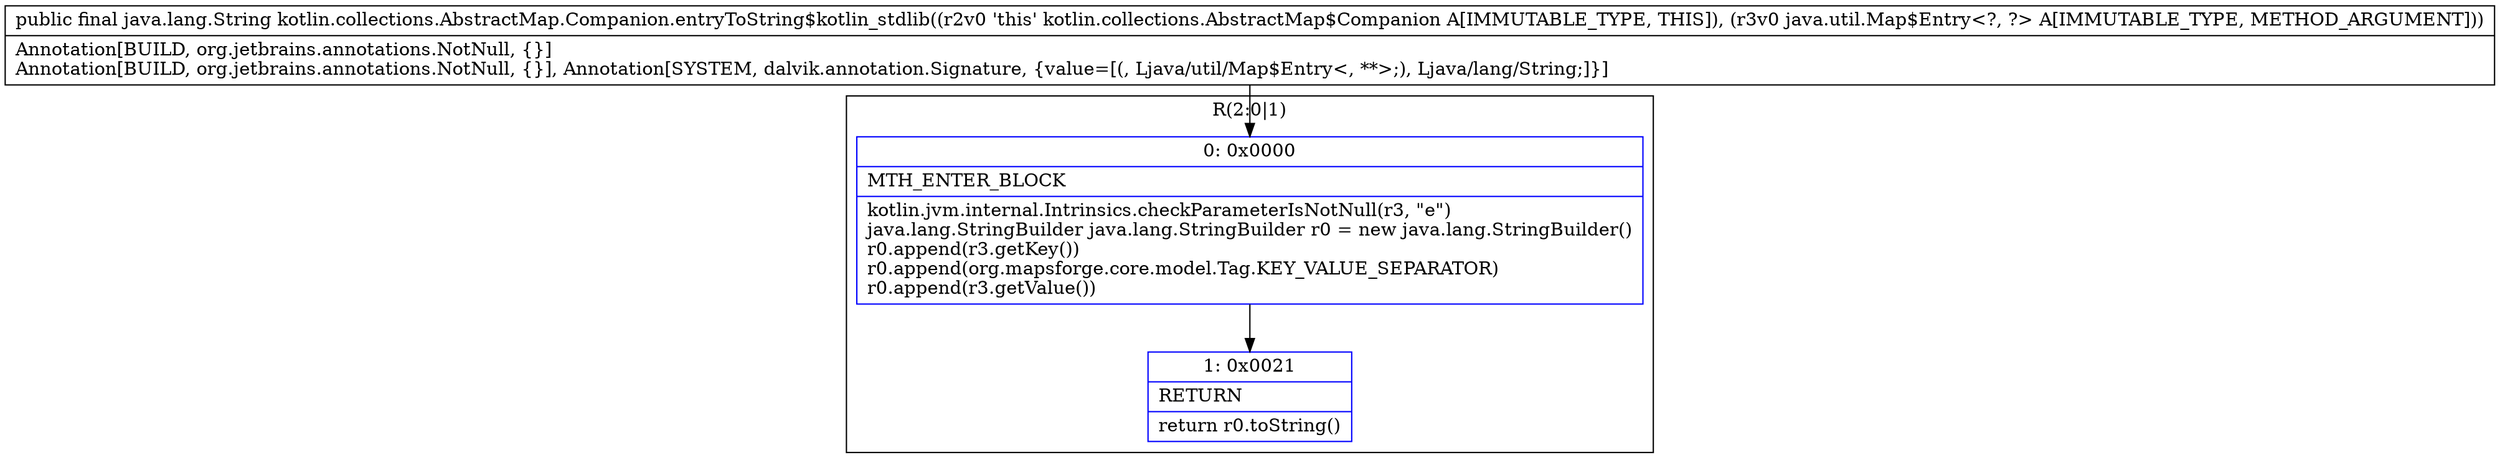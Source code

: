 digraph "CFG forkotlin.collections.AbstractMap.Companion.entryToString$kotlin_stdlib(Ljava\/util\/Map$Entry;)Ljava\/lang\/String;" {
subgraph cluster_Region_893420232 {
label = "R(2:0|1)";
node [shape=record,color=blue];
Node_0 [shape=record,label="{0\:\ 0x0000|MTH_ENTER_BLOCK\l|kotlin.jvm.internal.Intrinsics.checkParameterIsNotNull(r3, \"e\")\ljava.lang.StringBuilder java.lang.StringBuilder r0 = new java.lang.StringBuilder()\lr0.append(r3.getKey())\lr0.append(org.mapsforge.core.model.Tag.KEY_VALUE_SEPARATOR)\lr0.append(r3.getValue())\l}"];
Node_1 [shape=record,label="{1\:\ 0x0021|RETURN\l|return r0.toString()\l}"];
}
MethodNode[shape=record,label="{public final java.lang.String kotlin.collections.AbstractMap.Companion.entryToString$kotlin_stdlib((r2v0 'this' kotlin.collections.AbstractMap$Companion A[IMMUTABLE_TYPE, THIS]), (r3v0 java.util.Map$Entry\<?, ?\> A[IMMUTABLE_TYPE, METHOD_ARGUMENT]))  | Annotation[BUILD, org.jetbrains.annotations.NotNull, \{\}]\lAnnotation[BUILD, org.jetbrains.annotations.NotNull, \{\}], Annotation[SYSTEM, dalvik.annotation.Signature, \{value=[(, Ljava\/util\/Map$Entry\<, **\>;), Ljava\/lang\/String;]\}]\l}"];
MethodNode -> Node_0;
Node_0 -> Node_1;
}

